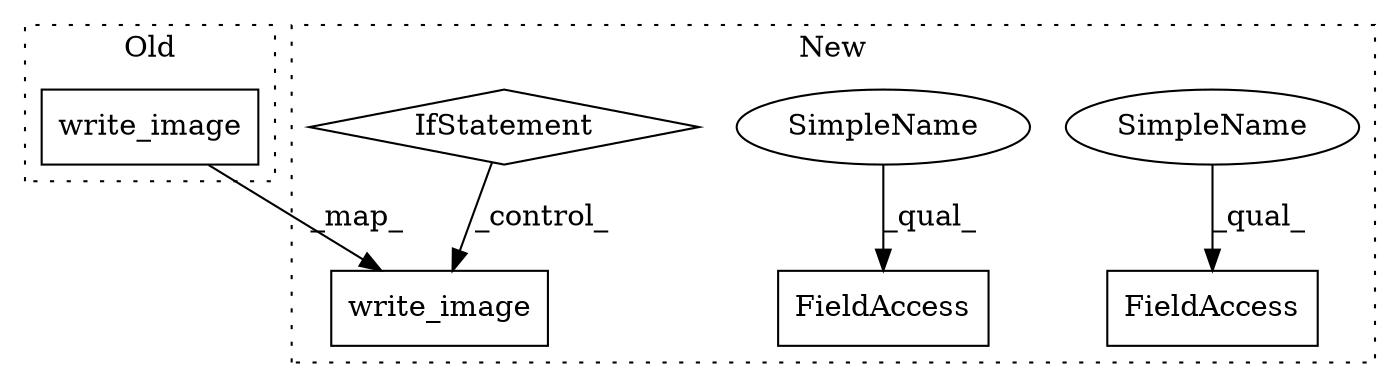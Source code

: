 digraph G {
subgraph cluster0 {
1 [label="write_image" a="32" s="2397,2427" l="12,1" shape="box"];
label = "Old";
style="dotted";
}
subgraph cluster1 {
2 [label="write_image" a="32" s="3985,4015" l="12,1" shape="box"];
3 [label="FieldAccess" a="22" s="4038" l="8" shape="box"];
4 [label="FieldAccess" a="22" s="4111" l="9" shape="box"];
5 [label="IfStatement" a="25" s="3689,3711" l="4,2" shape="diamond"];
6 [label="SimpleName" a="42" s="4038" l="4" shape="ellipse"];
7 [label="SimpleName" a="42" s="4111" l="4" shape="ellipse"];
label = "New";
style="dotted";
}
1 -> 2 [label="_map_"];
5 -> 2 [label="_control_"];
6 -> 3 [label="_qual_"];
7 -> 4 [label="_qual_"];
}